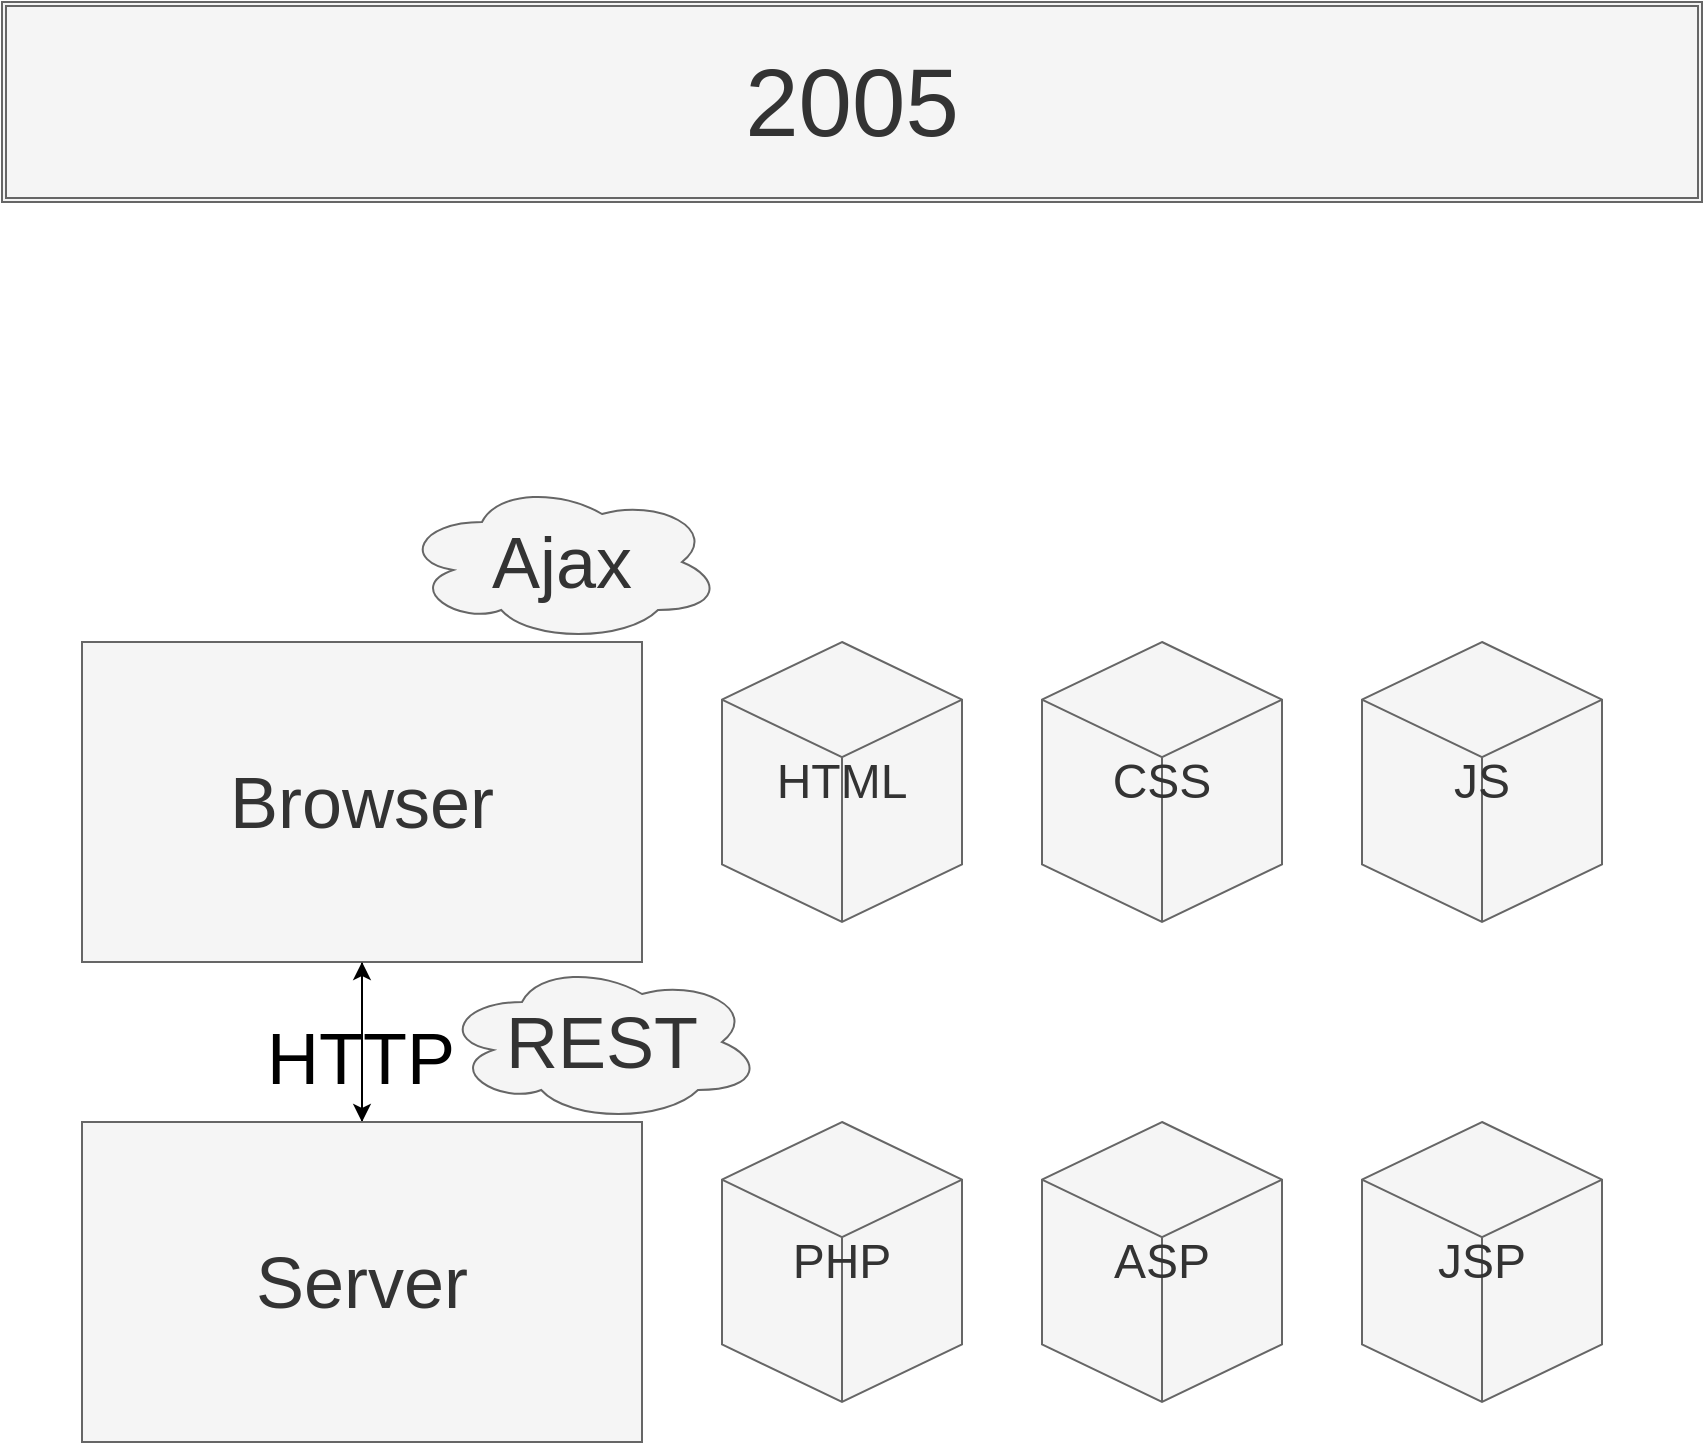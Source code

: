<mxfile>
    <diagram id="LNP9S4-BVpzVc-00VTwb" name="Page-1">
        <mxGraphModel dx="750" dy="351" grid="1" gridSize="10" guides="1" tooltips="1" connect="1" arrows="1" fold="1" page="1" pageScale="1" pageWidth="850" pageHeight="1100" math="0" shadow="0">
            <root>
                <mxCell id="0"/>
                <mxCell id="1" parent="0"/>
                <mxCell id="0Kgk2NvX1qrmI3Vkb6VV-116" style="edgeStyle=orthogonalEdgeStyle;rounded=0;orthogonalLoop=1;jettySize=auto;html=1;exitX=0.5;exitY=1;exitDx=0;exitDy=0;entryX=0.5;entryY=0;entryDx=0;entryDy=0;" parent="1" source="0Kgk2NvX1qrmI3Vkb6VV-86" target="0Kgk2NvX1qrmI3Vkb6VV-87" edge="1">
                    <mxGeometry relative="1" as="geometry"/>
                </mxCell>
                <mxCell id="0Kgk2NvX1qrmI3Vkb6VV-86" value="&lt;font style=&quot;font-size: 36px&quot;&gt;Browser&lt;/font&gt;" style="rounded=0;whiteSpace=wrap;html=1;shadow=0;sketch=0;fillColor=#f5f5f5;strokeColor=#666666;fontColor=#333333;" parent="1" vertex="1">
                    <mxGeometry x="40" y="320" width="280" height="160" as="geometry"/>
                </mxCell>
                <mxCell id="0Kgk2NvX1qrmI3Vkb6VV-88" style="edgeStyle=orthogonalEdgeStyle;rounded=0;orthogonalLoop=1;jettySize=auto;html=1;exitX=0.5;exitY=0;exitDx=0;exitDy=0;" parent="1" source="0Kgk2NvX1qrmI3Vkb6VV-87" target="0Kgk2NvX1qrmI3Vkb6VV-86" edge="1">
                    <mxGeometry relative="1" as="geometry"/>
                </mxCell>
                <mxCell id="0Kgk2NvX1qrmI3Vkb6VV-93" value="&lt;font style=&quot;font-size: 36px&quot;&gt;HTTP&lt;/font&gt;" style="edgeLabel;html=1;align=center;verticalAlign=middle;resizable=0;points=[];labelBackgroundColor=none;fontColor=#000000;" parent="0Kgk2NvX1qrmI3Vkb6VV-88" vertex="1" connectable="0">
                    <mxGeometry x="-0.2" y="1" relative="1" as="geometry">
                        <mxPoint as="offset"/>
                    </mxGeometry>
                </mxCell>
                <mxCell id="0Kgk2NvX1qrmI3Vkb6VV-87" value="&lt;font style=&quot;font-size: 36px&quot;&gt;Server&lt;/font&gt;" style="rounded=0;whiteSpace=wrap;html=1;shadow=0;sketch=0;fillColor=#f5f5f5;strokeColor=#666666;fontColor=#333333;" parent="1" vertex="1">
                    <mxGeometry x="40" y="560" width="280" height="160" as="geometry"/>
                </mxCell>
                <mxCell id="0Kgk2NvX1qrmI3Vkb6VV-90" value="&lt;font style=&quot;font-size: 24px&quot;&gt;HTML&lt;/font&gt;" style="html=1;whiteSpace=wrap;shape=isoCube2;backgroundOutline=1;isoAngle=15;shadow=0;sketch=0;fillColor=#f5f5f5;strokeColor=#666666;fontColor=#333333;" parent="1" vertex="1">
                    <mxGeometry x="360" y="320" width="120" height="140" as="geometry"/>
                </mxCell>
                <mxCell id="0Kgk2NvX1qrmI3Vkb6VV-94" value="&lt;font style=&quot;font-size: 48px&quot;&gt;2005&lt;/font&gt;" style="shape=ext;double=1;rounded=0;whiteSpace=wrap;html=1;shadow=0;sketch=0;fillColor=#f5f5f5;strokeColor=#666666;fontColor=#333333;" parent="1" vertex="1">
                    <mxGeometry width="850" height="100" as="geometry"/>
                </mxCell>
                <mxCell id="3" value="&lt;font style=&quot;font-size: 24px&quot;&gt;CSS&lt;/font&gt;" style="html=1;whiteSpace=wrap;shape=isoCube2;backgroundOutline=1;isoAngle=15;shadow=0;sketch=0;fillColor=#f5f5f5;strokeColor=#666666;fontColor=#333333;" parent="1" vertex="1">
                    <mxGeometry x="520" y="320" width="120" height="140" as="geometry"/>
                </mxCell>
                <mxCell id="4" value="&lt;font style=&quot;font-size: 24px&quot;&gt;JS&lt;/font&gt;" style="html=1;whiteSpace=wrap;shape=isoCube2;backgroundOutline=1;isoAngle=15;shadow=0;sketch=0;fillColor=#f5f5f5;strokeColor=#666666;fontColor=#333333;" parent="1" vertex="1">
                    <mxGeometry x="680" y="320" width="120" height="140" as="geometry"/>
                </mxCell>
                <mxCell id="5" value="&lt;font style=&quot;font-size: 24px&quot;&gt;PHP&lt;/font&gt;" style="html=1;whiteSpace=wrap;shape=isoCube2;backgroundOutline=1;isoAngle=15;shadow=0;sketch=0;fillColor=#f5f5f5;strokeColor=#666666;fontColor=#333333;" parent="1" vertex="1">
                    <mxGeometry x="360" y="560" width="120" height="140" as="geometry"/>
                </mxCell>
                <mxCell id="6" value="&lt;font style=&quot;font-size: 24px&quot;&gt;ASP&lt;/font&gt;" style="html=1;whiteSpace=wrap;shape=isoCube2;backgroundOutline=1;isoAngle=15;shadow=0;sketch=0;fillColor=#f5f5f5;strokeColor=#666666;fontColor=#333333;" parent="1" vertex="1">
                    <mxGeometry x="520" y="560" width="120" height="140" as="geometry"/>
                </mxCell>
                <mxCell id="7" value="&lt;font style=&quot;font-size: 24px&quot;&gt;JSP&lt;/font&gt;" style="html=1;whiteSpace=wrap;shape=isoCube2;backgroundOutline=1;isoAngle=15;shadow=0;sketch=0;fillColor=#f5f5f5;strokeColor=#666666;fontColor=#333333;" parent="1" vertex="1">
                    <mxGeometry x="680" y="560" width="120" height="140" as="geometry"/>
                </mxCell>
                <mxCell id="8" value="&lt;font style=&quot;font-size: 36px&quot;&gt;REST&lt;/font&gt;" style="ellipse;shape=cloud;whiteSpace=wrap;html=1;shadow=0;sketch=0;fillColor=#f5f5f5;align=center;strokeColor=#666666;fontColor=#333333;" parent="1" vertex="1">
                    <mxGeometry x="220" y="480" width="160" height="80" as="geometry"/>
                </mxCell>
                <mxCell id="9" value="&lt;font style=&quot;font-size: 36px&quot;&gt;Ajax&lt;/font&gt;" style="ellipse;shape=cloud;whiteSpace=wrap;html=1;shadow=0;sketch=0;fillColor=#f5f5f5;align=center;strokeColor=#666666;fontColor=#333333;" vertex="1" parent="1">
                    <mxGeometry x="200" y="240" width="160" height="80" as="geometry"/>
                </mxCell>
            </root>
        </mxGraphModel>
    </diagram>
</mxfile>